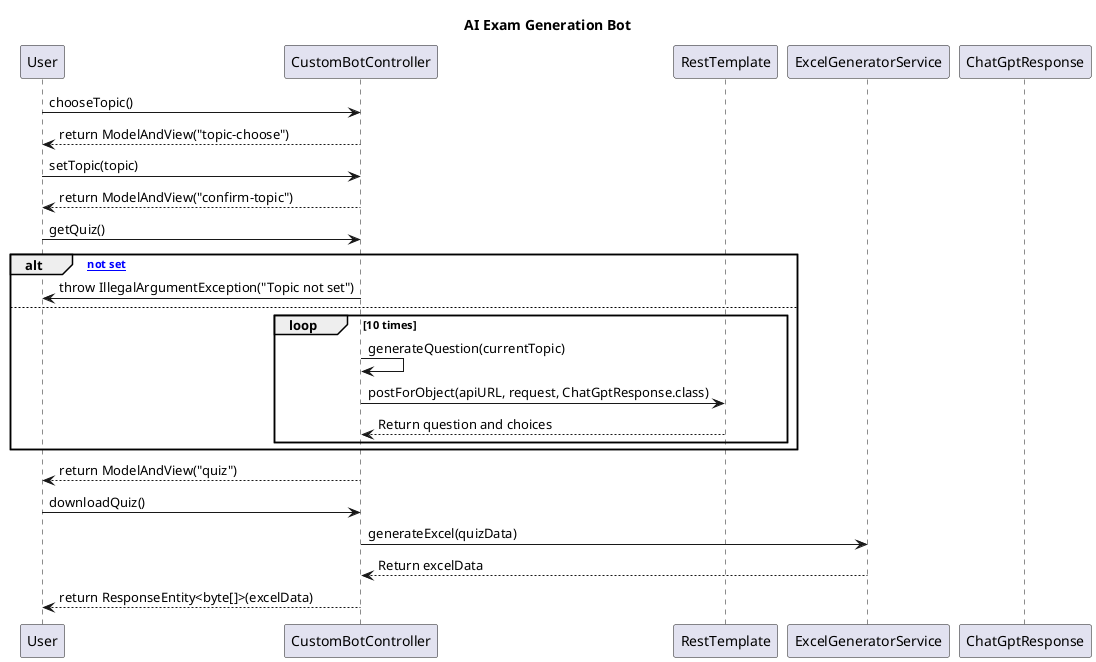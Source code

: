 @startuml
title AI Exam Generation Bot

participant "User" as User
participant "CustomBotController" as CBC
participant "RestTemplate" as RT
participant "ExcelGeneratorService" as EGS
participant "ChatGptResponse" as CGR

User -> CBC : chooseTopic()
CBC --> User : return ModelAndView("topic-choose")
User -> CBC : setTopic(topic)
CBC --> User : return ModelAndView("confirm-topic")
User -> CBC : getQuiz()

alt [Topic not set]
    CBC -> User : throw IllegalArgumentException("Topic not set")
else
    loop 10 times
        CBC -> CBC : generateQuestion(currentTopic)
        CBC -> RT : postForObject(apiURL, request, ChatGptResponse.class)
        RT --> CBC : Return question and choices
    end
end

CBC --> User : return ModelAndView("quiz")
User -> CBC : downloadQuiz()
CBC -> EGS : generateExcel(quizData)
EGS --> CBC : Return excelData
CBC --> User : return ResponseEntity<byte[]>(excelData)

@enduml
